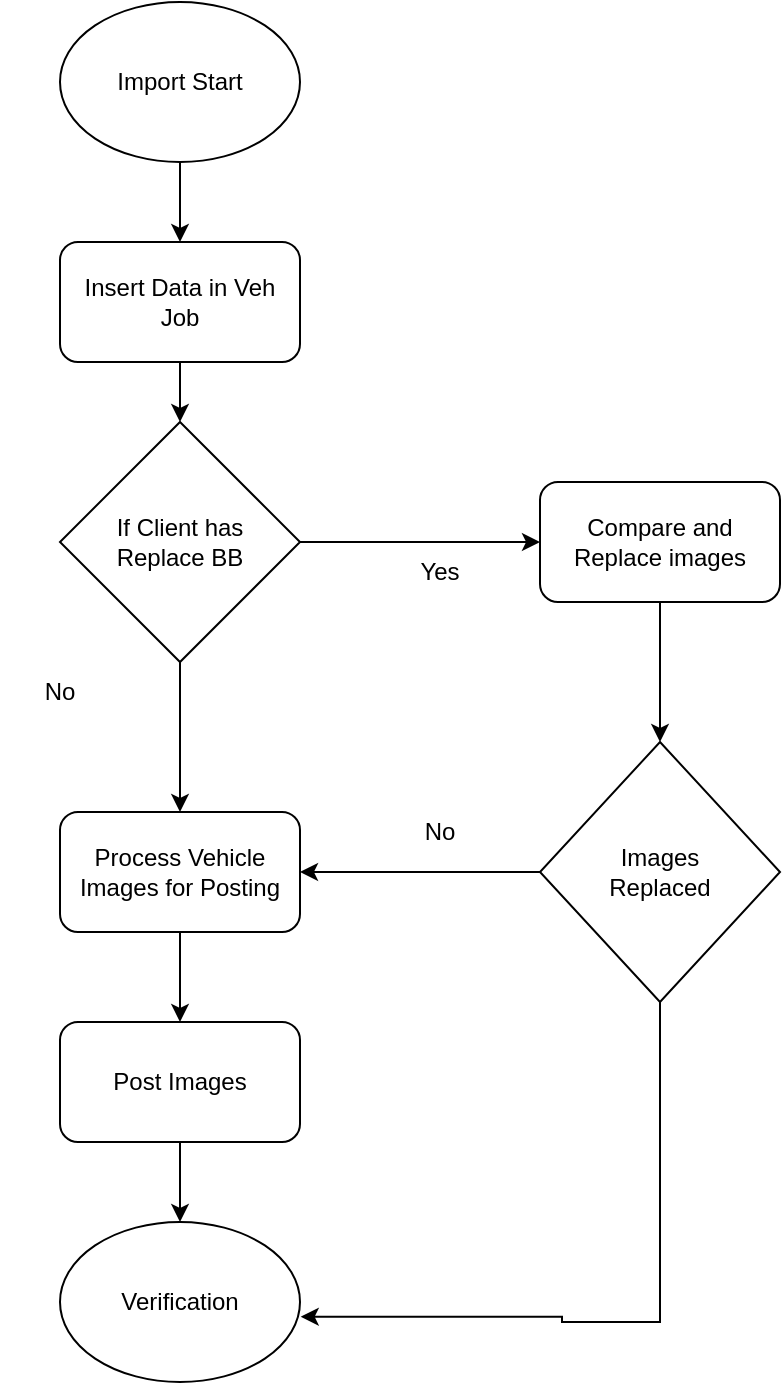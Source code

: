<mxfile version="21.5.2" type="github">
  <diagram name="Page-1" id="WNhAprQlJ0uAVfsy5RSd">
    <mxGraphModel dx="1050" dy="645" grid="1" gridSize="10" guides="1" tooltips="1" connect="1" arrows="1" fold="1" page="1" pageScale="1" pageWidth="850" pageHeight="1100" math="0" shadow="0">
      <root>
        <mxCell id="0" />
        <mxCell id="1" parent="0" />
        <mxCell id="Rom0_lV2mZ7klMCsvB49-16" value="" style="edgeStyle=orthogonalEdgeStyle;rounded=0;orthogonalLoop=1;jettySize=auto;html=1;" edge="1" parent="1" source="Rom0_lV2mZ7klMCsvB49-1" target="Rom0_lV2mZ7klMCsvB49-3">
          <mxGeometry relative="1" as="geometry" />
        </mxCell>
        <mxCell id="Rom0_lV2mZ7klMCsvB49-1" value="Import Start" style="ellipse;whiteSpace=wrap;html=1;" vertex="1" parent="1">
          <mxGeometry x="340" y="50" width="120" height="80" as="geometry" />
        </mxCell>
        <mxCell id="Rom0_lV2mZ7klMCsvB49-8" value="" style="edgeStyle=orthogonalEdgeStyle;rounded=0;orthogonalLoop=1;jettySize=auto;html=1;" edge="1" parent="1" source="Rom0_lV2mZ7klMCsvB49-2" target="Rom0_lV2mZ7klMCsvB49-7">
          <mxGeometry relative="1" as="geometry" />
        </mxCell>
        <mxCell id="Rom0_lV2mZ7klMCsvB49-14" value="" style="edgeStyle=orthogonalEdgeStyle;rounded=0;orthogonalLoop=1;jettySize=auto;html=1;" edge="1" parent="1" source="Rom0_lV2mZ7klMCsvB49-2" target="Rom0_lV2mZ7klMCsvB49-5">
          <mxGeometry relative="1" as="geometry" />
        </mxCell>
        <mxCell id="Rom0_lV2mZ7klMCsvB49-2" value="If Client has &lt;br&gt;Replace BB" style="rhombus;whiteSpace=wrap;html=1;" vertex="1" parent="1">
          <mxGeometry x="340" y="260" width="120" height="120" as="geometry" />
        </mxCell>
        <mxCell id="Rom0_lV2mZ7klMCsvB49-17" value="" style="edgeStyle=orthogonalEdgeStyle;rounded=0;orthogonalLoop=1;jettySize=auto;html=1;" edge="1" parent="1" source="Rom0_lV2mZ7klMCsvB49-3" target="Rom0_lV2mZ7klMCsvB49-2">
          <mxGeometry relative="1" as="geometry" />
        </mxCell>
        <mxCell id="Rom0_lV2mZ7klMCsvB49-3" value="Insert Data in Veh Job" style="rounded=1;whiteSpace=wrap;html=1;" vertex="1" parent="1">
          <mxGeometry x="340" y="170" width="120" height="60" as="geometry" />
        </mxCell>
        <mxCell id="Rom0_lV2mZ7klMCsvB49-4" value="Verification" style="ellipse;whiteSpace=wrap;html=1;" vertex="1" parent="1">
          <mxGeometry x="340" y="660" width="120" height="80" as="geometry" />
        </mxCell>
        <mxCell id="Rom0_lV2mZ7klMCsvB49-18" value="" style="edgeStyle=orthogonalEdgeStyle;rounded=0;orthogonalLoop=1;jettySize=auto;html=1;" edge="1" parent="1" source="Rom0_lV2mZ7klMCsvB49-5" target="Rom0_lV2mZ7klMCsvB49-6">
          <mxGeometry relative="1" as="geometry" />
        </mxCell>
        <mxCell id="Rom0_lV2mZ7klMCsvB49-5" value="Process Vehicle Images for Posting" style="rounded=1;whiteSpace=wrap;html=1;" vertex="1" parent="1">
          <mxGeometry x="340" y="455" width="120" height="60" as="geometry" />
        </mxCell>
        <mxCell id="Rom0_lV2mZ7klMCsvB49-19" value="" style="edgeStyle=orthogonalEdgeStyle;rounded=0;orthogonalLoop=1;jettySize=auto;html=1;" edge="1" parent="1" source="Rom0_lV2mZ7klMCsvB49-6" target="Rom0_lV2mZ7klMCsvB49-4">
          <mxGeometry relative="1" as="geometry" />
        </mxCell>
        <mxCell id="Rom0_lV2mZ7klMCsvB49-6" value="Post Images" style="rounded=1;whiteSpace=wrap;html=1;" vertex="1" parent="1">
          <mxGeometry x="340" y="560" width="120" height="60" as="geometry" />
        </mxCell>
        <mxCell id="Rom0_lV2mZ7klMCsvB49-21" value="" style="edgeStyle=orthogonalEdgeStyle;rounded=0;orthogonalLoop=1;jettySize=auto;html=1;" edge="1" parent="1" source="Rom0_lV2mZ7klMCsvB49-7" target="Rom0_lV2mZ7klMCsvB49-20">
          <mxGeometry relative="1" as="geometry" />
        </mxCell>
        <mxCell id="Rom0_lV2mZ7klMCsvB49-7" value="Compare and Replace images" style="rounded=1;whiteSpace=wrap;html=1;" vertex="1" parent="1">
          <mxGeometry x="580" y="290" width="120" height="60" as="geometry" />
        </mxCell>
        <mxCell id="Rom0_lV2mZ7klMCsvB49-9" value="Yes" style="text;html=1;strokeColor=none;fillColor=none;align=center;verticalAlign=middle;whiteSpace=wrap;rounded=0;" vertex="1" parent="1">
          <mxGeometry x="500" y="320" width="60" height="30" as="geometry" />
        </mxCell>
        <mxCell id="Rom0_lV2mZ7klMCsvB49-11" value="No" style="text;html=1;strokeColor=none;fillColor=none;align=center;verticalAlign=middle;whiteSpace=wrap;rounded=0;" vertex="1" parent="1">
          <mxGeometry x="310" y="380" width="60" height="30" as="geometry" />
        </mxCell>
        <mxCell id="Rom0_lV2mZ7klMCsvB49-22" style="edgeStyle=orthogonalEdgeStyle;rounded=0;orthogonalLoop=1;jettySize=auto;html=1;entryX=1;entryY=0.5;entryDx=0;entryDy=0;" edge="1" parent="1" source="Rom0_lV2mZ7klMCsvB49-20" target="Rom0_lV2mZ7klMCsvB49-5">
          <mxGeometry relative="1" as="geometry" />
        </mxCell>
        <mxCell id="Rom0_lV2mZ7klMCsvB49-24" style="edgeStyle=orthogonalEdgeStyle;rounded=0;orthogonalLoop=1;jettySize=auto;html=1;entryX=1.003;entryY=0.592;entryDx=0;entryDy=0;entryPerimeter=0;" edge="1" parent="1" source="Rom0_lV2mZ7klMCsvB49-20" target="Rom0_lV2mZ7klMCsvB49-4">
          <mxGeometry relative="1" as="geometry">
            <mxPoint x="590" y="820" as="targetPoint" />
            <Array as="points">
              <mxPoint x="640" y="710" />
              <mxPoint x="591" y="710" />
              <mxPoint x="591" y="707" />
            </Array>
          </mxGeometry>
        </mxCell>
        <mxCell id="Rom0_lV2mZ7klMCsvB49-20" value="Images &lt;br&gt;Replaced" style="rhombus;whiteSpace=wrap;html=1;" vertex="1" parent="1">
          <mxGeometry x="580" y="420" width="120" height="130" as="geometry" />
        </mxCell>
        <mxCell id="Rom0_lV2mZ7klMCsvB49-23" value="No" style="text;html=1;strokeColor=none;fillColor=none;align=center;verticalAlign=middle;whiteSpace=wrap;rounded=0;" vertex="1" parent="1">
          <mxGeometry x="500" y="450" width="60" height="30" as="geometry" />
        </mxCell>
      </root>
    </mxGraphModel>
  </diagram>
</mxfile>
